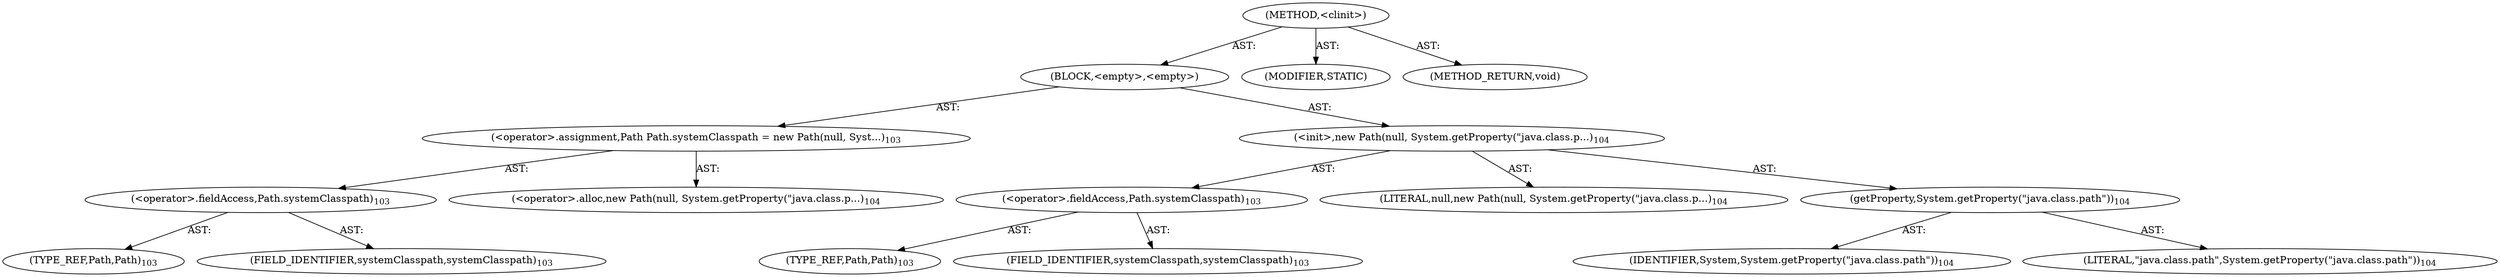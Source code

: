 digraph "&lt;clinit&gt;" {  
"111669149729" [label = <(METHOD,&lt;clinit&gt;)> ]
"25769803902" [label = <(BLOCK,&lt;empty&gt;,&lt;empty&gt;)> ]
"30064771652" [label = <(&lt;operator&gt;.assignment,Path Path.systemClasspath = new Path(null, Syst...)<SUB>103</SUB>> ]
"30064771653" [label = <(&lt;operator&gt;.fieldAccess,Path.systemClasspath)<SUB>103</SUB>> ]
"180388626453" [label = <(TYPE_REF,Path,Path)<SUB>103</SUB>> ]
"55834574914" [label = <(FIELD_IDENTIFIER,systemClasspath,systemClasspath)<SUB>103</SUB>> ]
"30064771654" [label = <(&lt;operator&gt;.alloc,new Path(null, System.getProperty(&quot;java.class.p...)<SUB>104</SUB>> ]
"30064771655" [label = <(&lt;init&gt;,new Path(null, System.getProperty(&quot;java.class.p...)<SUB>104</SUB>> ]
"30064771656" [label = <(&lt;operator&gt;.fieldAccess,Path.systemClasspath)<SUB>103</SUB>> ]
"180388626454" [label = <(TYPE_REF,Path,Path)<SUB>103</SUB>> ]
"55834574915" [label = <(FIELD_IDENTIFIER,systemClasspath,systemClasspath)<SUB>103</SUB>> ]
"90194313335" [label = <(LITERAL,null,new Path(null, System.getProperty(&quot;java.class.p...)<SUB>104</SUB>> ]
"30064771657" [label = <(getProperty,System.getProperty(&quot;java.class.path&quot;))<SUB>104</SUB>> ]
"68719477247" [label = <(IDENTIFIER,System,System.getProperty(&quot;java.class.path&quot;))<SUB>104</SUB>> ]
"90194313336" [label = <(LITERAL,&quot;java.class.path&quot;,System.getProperty(&quot;java.class.path&quot;))<SUB>104</SUB>> ]
"133143986247" [label = <(MODIFIER,STATIC)> ]
"128849018913" [label = <(METHOD_RETURN,void)> ]
  "111669149729" -> "25769803902"  [ label = "AST: "] 
  "111669149729" -> "133143986247"  [ label = "AST: "] 
  "111669149729" -> "128849018913"  [ label = "AST: "] 
  "25769803902" -> "30064771652"  [ label = "AST: "] 
  "25769803902" -> "30064771655"  [ label = "AST: "] 
  "30064771652" -> "30064771653"  [ label = "AST: "] 
  "30064771652" -> "30064771654"  [ label = "AST: "] 
  "30064771653" -> "180388626453"  [ label = "AST: "] 
  "30064771653" -> "55834574914"  [ label = "AST: "] 
  "30064771655" -> "30064771656"  [ label = "AST: "] 
  "30064771655" -> "90194313335"  [ label = "AST: "] 
  "30064771655" -> "30064771657"  [ label = "AST: "] 
  "30064771656" -> "180388626454"  [ label = "AST: "] 
  "30064771656" -> "55834574915"  [ label = "AST: "] 
  "30064771657" -> "68719477247"  [ label = "AST: "] 
  "30064771657" -> "90194313336"  [ label = "AST: "] 
}
